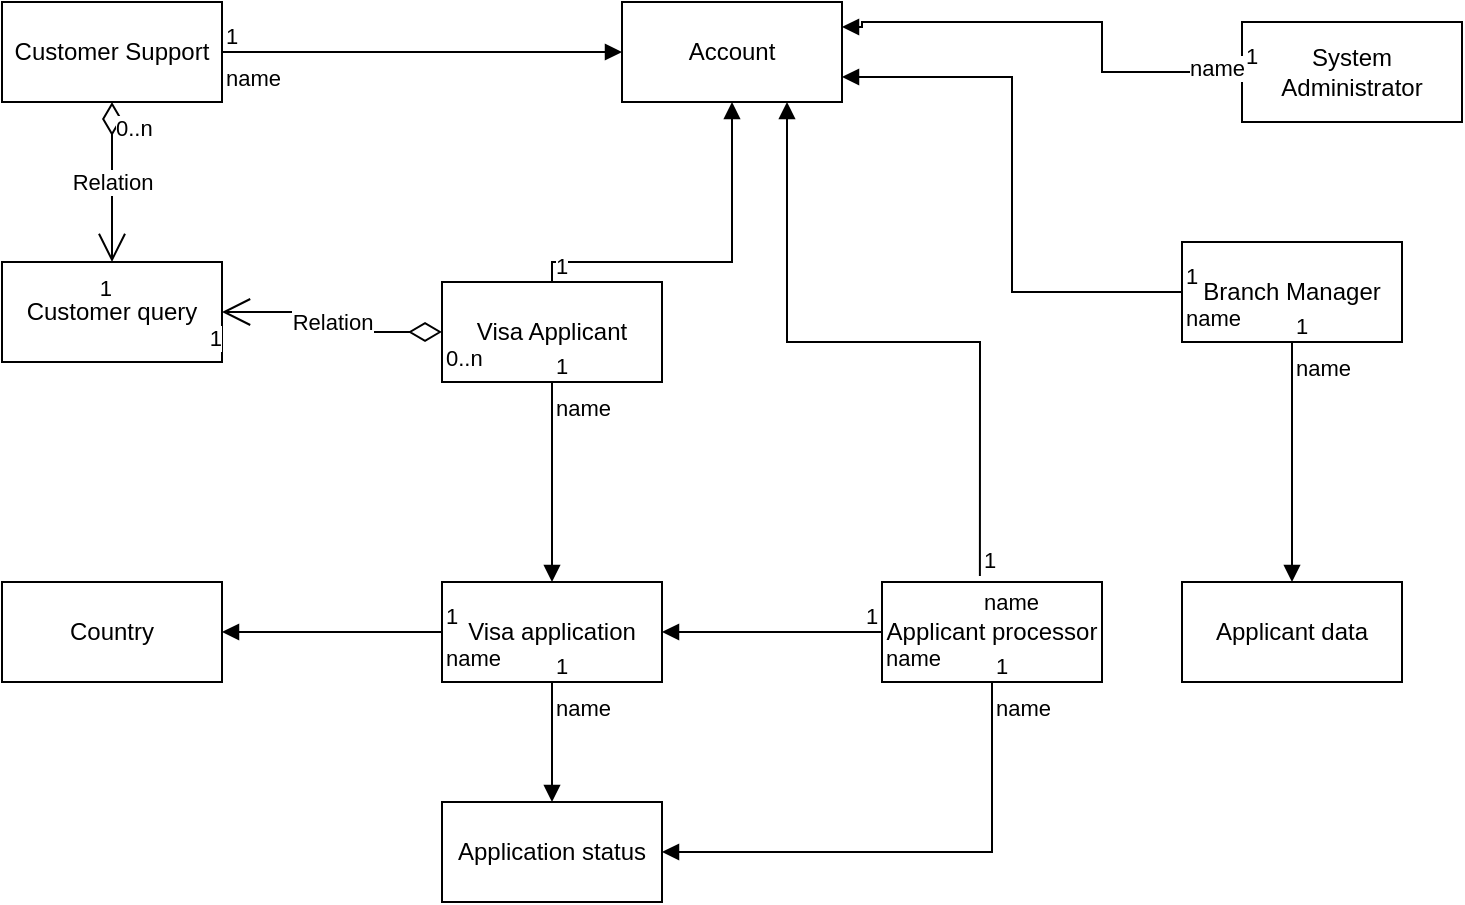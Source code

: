 <mxfile version="22.0.4" type="github">
  <diagram id="R2lEEEUBdFMjLlhIrx00" name="Page-1">
    <mxGraphModel dx="1666" dy="751" grid="1" gridSize="10" guides="1" tooltips="1" connect="1" arrows="1" fold="1" page="1" pageScale="1" pageWidth="850" pageHeight="1100" math="0" shadow="0" extFonts="Permanent Marker^https://fonts.googleapis.com/css?family=Permanent+Marker">
      <root>
        <mxCell id="0" />
        <mxCell id="1" parent="0" />
        <mxCell id="eYAqVJZ7Z7CQpS4yknWC-1" value="Visa Applicant&lt;br&gt;" style="html=1;whiteSpace=wrap;" vertex="1" parent="1">
          <mxGeometry x="260" y="160" width="110" height="50" as="geometry" />
        </mxCell>
        <mxCell id="eYAqVJZ7Z7CQpS4yknWC-2" value="Applicant processor" style="html=1;whiteSpace=wrap;" vertex="1" parent="1">
          <mxGeometry x="480" y="310" width="110" height="50" as="geometry" />
        </mxCell>
        <mxCell id="eYAqVJZ7Z7CQpS4yknWC-3" value="Branch Manager" style="html=1;whiteSpace=wrap;" vertex="1" parent="1">
          <mxGeometry x="630" y="140" width="110" height="50" as="geometry" />
        </mxCell>
        <mxCell id="eYAqVJZ7Z7CQpS4yknWC-4" value="System Administrator" style="html=1;whiteSpace=wrap;" vertex="1" parent="1">
          <mxGeometry x="660" y="30" width="110" height="50" as="geometry" />
        </mxCell>
        <mxCell id="eYAqVJZ7Z7CQpS4yknWC-5" value="Customer Support" style="html=1;whiteSpace=wrap;" vertex="1" parent="1">
          <mxGeometry x="40" y="20" width="110" height="50" as="geometry" />
        </mxCell>
        <mxCell id="eYAqVJZ7Z7CQpS4yknWC-6" value="Account" style="html=1;whiteSpace=wrap;" vertex="1" parent="1">
          <mxGeometry x="350" y="20" width="110" height="50" as="geometry" />
        </mxCell>
        <mxCell id="eYAqVJZ7Z7CQpS4yknWC-7" value="" style="endArrow=block;endFill=1;html=1;edgeStyle=orthogonalEdgeStyle;align=left;verticalAlign=top;rounded=0;entryX=0.5;entryY=1;entryDx=0;entryDy=0;exitX=0.5;exitY=0;exitDx=0;exitDy=0;" edge="1" parent="1" source="eYAqVJZ7Z7CQpS4yknWC-1" target="eYAqVJZ7Z7CQpS4yknWC-6">
          <mxGeometry x="-0.6" relative="1" as="geometry">
            <mxPoint x="350" y="160" as="sourcePoint" />
            <mxPoint x="510" y="270" as="targetPoint" />
            <Array as="points">
              <mxPoint x="405" y="150" />
            </Array>
            <mxPoint as="offset" />
          </mxGeometry>
        </mxCell>
        <mxCell id="eYAqVJZ7Z7CQpS4yknWC-8" value="1" style="edgeLabel;resizable=0;html=1;align=left;verticalAlign=bottom;" connectable="0" vertex="1" parent="eYAqVJZ7Z7CQpS4yknWC-7">
          <mxGeometry x="-1" relative="1" as="geometry" />
        </mxCell>
        <mxCell id="eYAqVJZ7Z7CQpS4yknWC-9" value="name" style="endArrow=block;endFill=1;html=1;edgeStyle=orthogonalEdgeStyle;align=left;verticalAlign=top;rounded=0;exitX=0.445;exitY=-0.06;exitDx=0;exitDy=0;entryX=0.75;entryY=1;entryDx=0;entryDy=0;exitPerimeter=0;" edge="1" parent="1" source="eYAqVJZ7Z7CQpS4yknWC-2" target="eYAqVJZ7Z7CQpS4yknWC-6">
          <mxGeometry x="-1" relative="1" as="geometry">
            <mxPoint x="350" y="270" as="sourcePoint" />
            <mxPoint x="510" y="270" as="targetPoint" />
            <Array as="points">
              <mxPoint x="529" y="190" />
              <mxPoint x="433" y="190" />
            </Array>
          </mxGeometry>
        </mxCell>
        <mxCell id="eYAqVJZ7Z7CQpS4yknWC-10" value="1" style="edgeLabel;resizable=0;html=1;align=left;verticalAlign=bottom;" connectable="0" vertex="1" parent="eYAqVJZ7Z7CQpS4yknWC-9">
          <mxGeometry x="-1" relative="1" as="geometry" />
        </mxCell>
        <mxCell id="eYAqVJZ7Z7CQpS4yknWC-11" value="name" style="endArrow=block;endFill=1;html=1;edgeStyle=orthogonalEdgeStyle;align=left;verticalAlign=top;rounded=0;exitX=0;exitY=0.5;exitDx=0;exitDy=0;entryX=1;entryY=0.25;entryDx=0;entryDy=0;" edge="1" parent="1" source="eYAqVJZ7Z7CQpS4yknWC-4" target="eYAqVJZ7Z7CQpS4yknWC-6">
          <mxGeometry x="-0.755" y="-15" relative="1" as="geometry">
            <mxPoint x="630" y="330" as="sourcePoint" />
            <mxPoint x="443" y="100" as="targetPoint" />
            <Array as="points">
              <mxPoint x="590" y="55" />
              <mxPoint x="590" y="30" />
              <mxPoint x="470" y="30" />
              <mxPoint x="470" y="33" />
            </Array>
            <mxPoint as="offset" />
          </mxGeometry>
        </mxCell>
        <mxCell id="eYAqVJZ7Z7CQpS4yknWC-12" value="1" style="edgeLabel;resizable=0;html=1;align=left;verticalAlign=bottom;" connectable="0" vertex="1" parent="eYAqVJZ7Z7CQpS4yknWC-11">
          <mxGeometry x="-1" relative="1" as="geometry" />
        </mxCell>
        <mxCell id="eYAqVJZ7Z7CQpS4yknWC-13" value="name" style="endArrow=block;endFill=1;html=1;edgeStyle=orthogonalEdgeStyle;align=left;verticalAlign=top;rounded=0;exitX=0;exitY=0.5;exitDx=0;exitDy=0;entryX=1;entryY=0.75;entryDx=0;entryDy=0;" edge="1" parent="1" source="eYAqVJZ7Z7CQpS4yknWC-3" target="eYAqVJZ7Z7CQpS4yknWC-6">
          <mxGeometry x="-1" relative="1" as="geometry">
            <mxPoint x="350" y="270" as="sourcePoint" />
            <mxPoint x="510" y="270" as="targetPoint" />
          </mxGeometry>
        </mxCell>
        <mxCell id="eYAqVJZ7Z7CQpS4yknWC-14" value="1" style="edgeLabel;resizable=0;html=1;align=left;verticalAlign=bottom;" connectable="0" vertex="1" parent="eYAqVJZ7Z7CQpS4yknWC-13">
          <mxGeometry x="-1" relative="1" as="geometry" />
        </mxCell>
        <mxCell id="eYAqVJZ7Z7CQpS4yknWC-15" value="name" style="endArrow=block;endFill=1;html=1;edgeStyle=orthogonalEdgeStyle;align=left;verticalAlign=top;rounded=0;exitX=1;exitY=0.5;exitDx=0;exitDy=0;entryX=0;entryY=0.5;entryDx=0;entryDy=0;" edge="1" parent="1" source="eYAqVJZ7Z7CQpS4yknWC-5" target="eYAqVJZ7Z7CQpS4yknWC-6">
          <mxGeometry x="-1" relative="1" as="geometry">
            <mxPoint x="350" y="270" as="sourcePoint" />
            <mxPoint x="510" y="270" as="targetPoint" />
          </mxGeometry>
        </mxCell>
        <mxCell id="eYAqVJZ7Z7CQpS4yknWC-16" value="1" style="edgeLabel;resizable=0;html=1;align=left;verticalAlign=bottom;" connectable="0" vertex="1" parent="eYAqVJZ7Z7CQpS4yknWC-15">
          <mxGeometry x="-1" relative="1" as="geometry" />
        </mxCell>
        <mxCell id="eYAqVJZ7Z7CQpS4yknWC-20" value="Visa application" style="html=1;whiteSpace=wrap;" vertex="1" parent="1">
          <mxGeometry x="260" y="310" width="110" height="50" as="geometry" />
        </mxCell>
        <mxCell id="eYAqVJZ7Z7CQpS4yknWC-21" value="name" style="endArrow=block;endFill=1;html=1;edgeStyle=orthogonalEdgeStyle;align=left;verticalAlign=top;rounded=0;exitX=0.5;exitY=1;exitDx=0;exitDy=0;entryX=0.5;entryY=0;entryDx=0;entryDy=0;" edge="1" parent="1" source="eYAqVJZ7Z7CQpS4yknWC-1" target="eYAqVJZ7Z7CQpS4yknWC-20">
          <mxGeometry x="-1" relative="1" as="geometry">
            <mxPoint x="350" y="270" as="sourcePoint" />
            <mxPoint x="510" y="270" as="targetPoint" />
          </mxGeometry>
        </mxCell>
        <mxCell id="eYAqVJZ7Z7CQpS4yknWC-22" value="1" style="edgeLabel;resizable=0;html=1;align=left;verticalAlign=bottom;" connectable="0" vertex="1" parent="eYAqVJZ7Z7CQpS4yknWC-21">
          <mxGeometry x="-1" relative="1" as="geometry" />
        </mxCell>
        <mxCell id="eYAqVJZ7Z7CQpS4yknWC-23" value="name" style="endArrow=block;endFill=1;html=1;edgeStyle=orthogonalEdgeStyle;align=left;verticalAlign=top;rounded=0;exitX=0;exitY=0.5;exitDx=0;exitDy=0;entryX=1;entryY=0.5;entryDx=0;entryDy=0;" edge="1" parent="1" source="eYAqVJZ7Z7CQpS4yknWC-2" target="eYAqVJZ7Z7CQpS4yknWC-20">
          <mxGeometry x="-1" relative="1" as="geometry">
            <mxPoint x="350" y="270" as="sourcePoint" />
            <mxPoint x="510" y="270" as="targetPoint" />
          </mxGeometry>
        </mxCell>
        <mxCell id="eYAqVJZ7Z7CQpS4yknWC-24" value="1" style="edgeLabel;resizable=0;html=1;align=left;verticalAlign=bottom;" connectable="0" vertex="1" parent="eYAqVJZ7Z7CQpS4yknWC-23">
          <mxGeometry x="-1" relative="1" as="geometry">
            <mxPoint x="-10" as="offset" />
          </mxGeometry>
        </mxCell>
        <mxCell id="eYAqVJZ7Z7CQpS4yknWC-25" value="Country" style="html=1;whiteSpace=wrap;" vertex="1" parent="1">
          <mxGeometry x="40" y="310" width="110" height="50" as="geometry" />
        </mxCell>
        <mxCell id="eYAqVJZ7Z7CQpS4yknWC-26" value="name" style="endArrow=block;endFill=1;html=1;edgeStyle=orthogonalEdgeStyle;align=left;verticalAlign=top;rounded=0;exitX=0;exitY=0.5;exitDx=0;exitDy=0;entryX=1;entryY=0.5;entryDx=0;entryDy=0;" edge="1" parent="1" source="eYAqVJZ7Z7CQpS4yknWC-20" target="eYAqVJZ7Z7CQpS4yknWC-25">
          <mxGeometry x="-1" relative="1" as="geometry">
            <mxPoint x="325" y="210" as="sourcePoint" />
            <mxPoint x="325" y="330" as="targetPoint" />
          </mxGeometry>
        </mxCell>
        <mxCell id="eYAqVJZ7Z7CQpS4yknWC-27" value="1" style="edgeLabel;resizable=0;html=1;align=left;verticalAlign=bottom;" connectable="0" vertex="1" parent="eYAqVJZ7Z7CQpS4yknWC-26">
          <mxGeometry x="-1" relative="1" as="geometry" />
        </mxCell>
        <mxCell id="eYAqVJZ7Z7CQpS4yknWC-28" value="Customer query" style="html=1;whiteSpace=wrap;" vertex="1" parent="1">
          <mxGeometry x="40" y="150" width="110" height="50" as="geometry" />
        </mxCell>
        <mxCell id="eYAqVJZ7Z7CQpS4yknWC-29" value="Relation" style="endArrow=open;html=1;endSize=12;startArrow=diamondThin;startSize=14;startFill=0;edgeStyle=orthogonalEdgeStyle;rounded=0;exitX=0;exitY=0.5;exitDx=0;exitDy=0;entryX=1;entryY=0.5;entryDx=0;entryDy=0;" edge="1" parent="1" source="eYAqVJZ7Z7CQpS4yknWC-1" target="eYAqVJZ7Z7CQpS4yknWC-28">
          <mxGeometry relative="1" as="geometry">
            <mxPoint x="350" y="270" as="sourcePoint" />
            <mxPoint x="510" y="270" as="targetPoint" />
          </mxGeometry>
        </mxCell>
        <mxCell id="eYAqVJZ7Z7CQpS4yknWC-30" value="0..n" style="edgeLabel;resizable=0;html=1;align=left;verticalAlign=top;" connectable="0" vertex="1" parent="eYAqVJZ7Z7CQpS4yknWC-29">
          <mxGeometry x="-1" relative="1" as="geometry" />
        </mxCell>
        <mxCell id="eYAqVJZ7Z7CQpS4yknWC-31" value="1" style="edgeLabel;resizable=0;html=1;align=right;verticalAlign=top;" connectable="0" vertex="1" parent="eYAqVJZ7Z7CQpS4yknWC-29">
          <mxGeometry x="1" relative="1" as="geometry" />
        </mxCell>
        <mxCell id="eYAqVJZ7Z7CQpS4yknWC-32" value="Relation" style="endArrow=open;html=1;endSize=12;startArrow=diamondThin;startSize=14;startFill=0;edgeStyle=orthogonalEdgeStyle;rounded=0;exitX=0.5;exitY=1;exitDx=0;exitDy=0;entryX=0.5;entryY=0;entryDx=0;entryDy=0;" edge="1" parent="1" source="eYAqVJZ7Z7CQpS4yknWC-5" target="eYAqVJZ7Z7CQpS4yknWC-28">
          <mxGeometry relative="1" as="geometry">
            <mxPoint x="350" y="270" as="sourcePoint" />
            <mxPoint x="510" y="270" as="targetPoint" />
          </mxGeometry>
        </mxCell>
        <mxCell id="eYAqVJZ7Z7CQpS4yknWC-33" value="0..n" style="edgeLabel;resizable=0;html=1;align=left;verticalAlign=top;" connectable="0" vertex="1" parent="eYAqVJZ7Z7CQpS4yknWC-32">
          <mxGeometry x="-1" relative="1" as="geometry" />
        </mxCell>
        <mxCell id="eYAqVJZ7Z7CQpS4yknWC-34" value="1" style="edgeLabel;resizable=0;html=1;align=right;verticalAlign=top;" connectable="0" vertex="1" parent="eYAqVJZ7Z7CQpS4yknWC-32">
          <mxGeometry x="1" relative="1" as="geometry" />
        </mxCell>
        <mxCell id="eYAqVJZ7Z7CQpS4yknWC-35" value="Application status" style="html=1;whiteSpace=wrap;" vertex="1" parent="1">
          <mxGeometry x="260" y="420" width="110" height="50" as="geometry" />
        </mxCell>
        <mxCell id="eYAqVJZ7Z7CQpS4yknWC-36" value="name" style="endArrow=block;endFill=1;html=1;edgeStyle=orthogonalEdgeStyle;align=left;verticalAlign=top;rounded=0;exitX=0.5;exitY=1;exitDx=0;exitDy=0;entryX=0.5;entryY=0;entryDx=0;entryDy=0;" edge="1" parent="1" source="eYAqVJZ7Z7CQpS4yknWC-20" target="eYAqVJZ7Z7CQpS4yknWC-35">
          <mxGeometry x="-1" relative="1" as="geometry">
            <mxPoint x="350" y="270" as="sourcePoint" />
            <mxPoint x="510" y="270" as="targetPoint" />
          </mxGeometry>
        </mxCell>
        <mxCell id="eYAqVJZ7Z7CQpS4yknWC-37" value="1" style="edgeLabel;resizable=0;html=1;align=left;verticalAlign=bottom;" connectable="0" vertex="1" parent="eYAqVJZ7Z7CQpS4yknWC-36">
          <mxGeometry x="-1" relative="1" as="geometry" />
        </mxCell>
        <mxCell id="eYAqVJZ7Z7CQpS4yknWC-38" value="name" style="endArrow=block;endFill=1;html=1;edgeStyle=orthogonalEdgeStyle;align=left;verticalAlign=top;rounded=0;exitX=0.5;exitY=1;exitDx=0;exitDy=0;entryX=1;entryY=0.5;entryDx=0;entryDy=0;" edge="1" parent="1" source="eYAqVJZ7Z7CQpS4yknWC-2" target="eYAqVJZ7Z7CQpS4yknWC-35">
          <mxGeometry x="-1" relative="1" as="geometry">
            <mxPoint x="325" y="370" as="sourcePoint" />
            <mxPoint x="325" y="430" as="targetPoint" />
          </mxGeometry>
        </mxCell>
        <mxCell id="eYAqVJZ7Z7CQpS4yknWC-39" value="1" style="edgeLabel;resizable=0;html=1;align=left;verticalAlign=bottom;" connectable="0" vertex="1" parent="eYAqVJZ7Z7CQpS4yknWC-38">
          <mxGeometry x="-1" relative="1" as="geometry" />
        </mxCell>
        <mxCell id="eYAqVJZ7Z7CQpS4yknWC-40" value="Applicant data" style="html=1;whiteSpace=wrap;" vertex="1" parent="1">
          <mxGeometry x="630" y="310" width="110" height="50" as="geometry" />
        </mxCell>
        <mxCell id="eYAqVJZ7Z7CQpS4yknWC-41" value="name" style="endArrow=block;endFill=1;html=1;edgeStyle=orthogonalEdgeStyle;align=left;verticalAlign=top;rounded=0;exitX=0.5;exitY=1;exitDx=0;exitDy=0;entryX=0.5;entryY=0;entryDx=0;entryDy=0;" edge="1" parent="1" source="eYAqVJZ7Z7CQpS4yknWC-3" target="eYAqVJZ7Z7CQpS4yknWC-40">
          <mxGeometry x="-1" relative="1" as="geometry">
            <mxPoint x="325" y="370" as="sourcePoint" />
            <mxPoint x="325" y="430" as="targetPoint" />
          </mxGeometry>
        </mxCell>
        <mxCell id="eYAqVJZ7Z7CQpS4yknWC-42" value="1" style="edgeLabel;resizable=0;html=1;align=left;verticalAlign=bottom;" connectable="0" vertex="1" parent="eYAqVJZ7Z7CQpS4yknWC-41">
          <mxGeometry x="-1" relative="1" as="geometry" />
        </mxCell>
      </root>
    </mxGraphModel>
  </diagram>
</mxfile>

